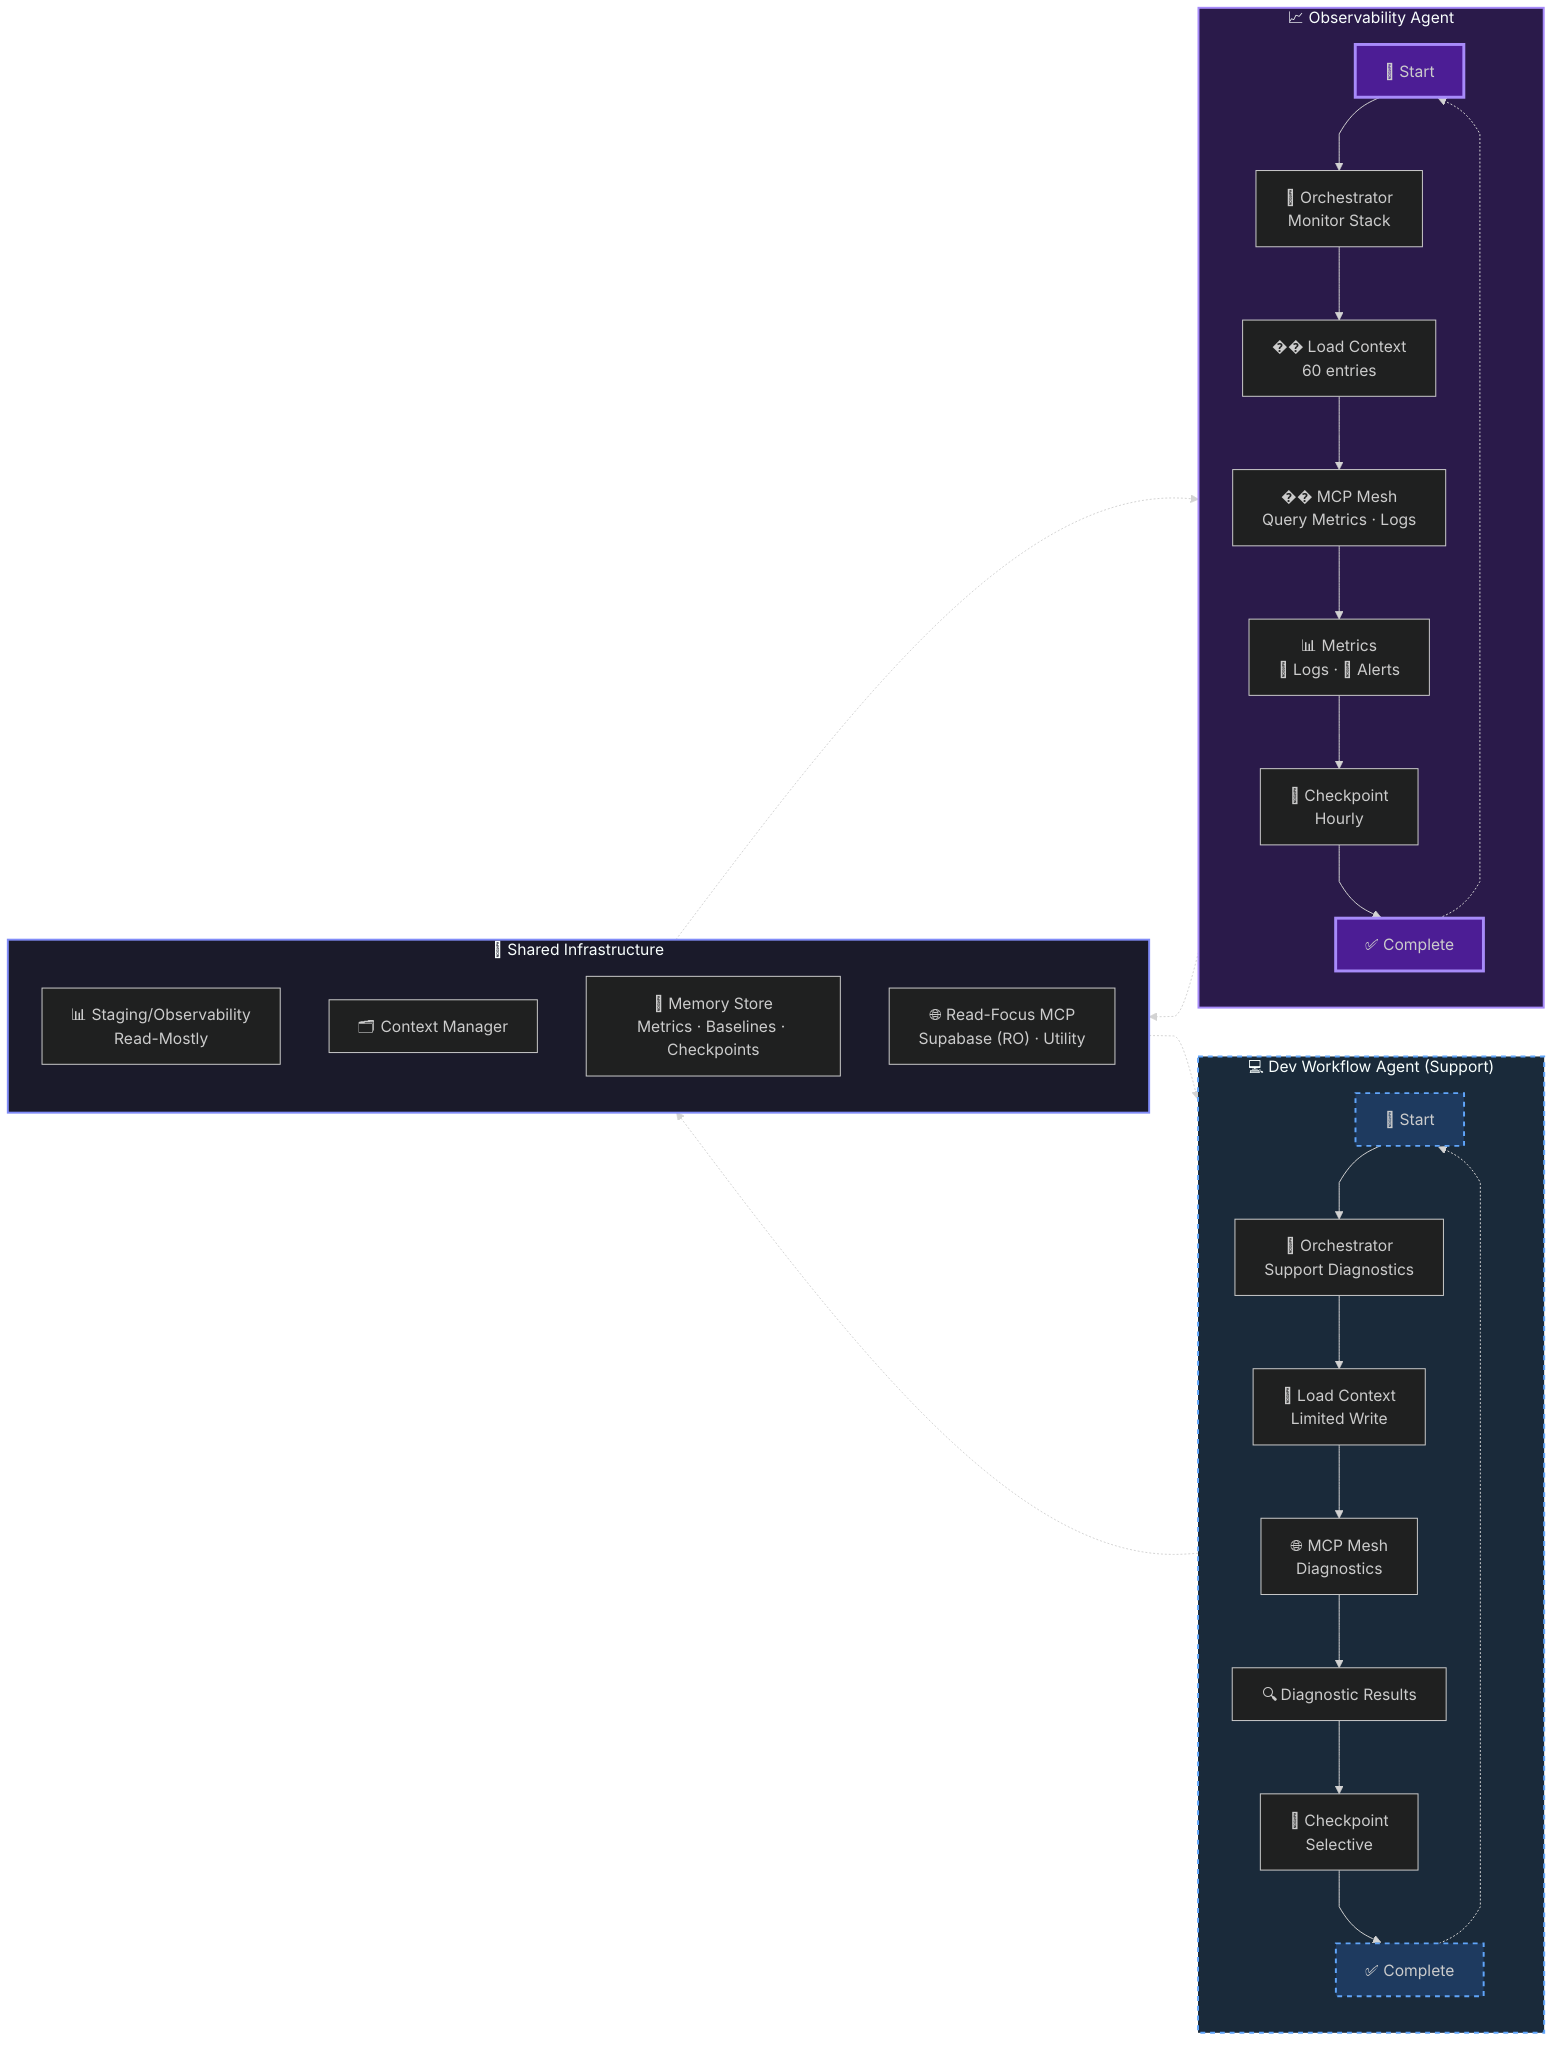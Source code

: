 %%{init: { "theme": "dark", "fontFamily": "Inter", "flowchart": { "htmlLabels": false, "curve": "monotoneX" } }}%%
flowchart LR
    subgraph OBS_FLOW["📈 Observability Agent"]
        direction TB
        OBS_START["🚀 Start"]
        OBS_ORCH["🧠 Orchestrator<br/>Monitor Stack"]
        OBS_MEM["�� Load Context<br/>60 entries"]
        OBS_MCP["�� MCP Mesh<br/>Query Metrics · Logs"]
        OBS_SIG["📊 Metrics<br/>📜 Logs · 🚨 Alerts"]
        OBS_SAVE["💾 Checkpoint<br/>Hourly"]
        OBS_END["✅ Complete"]
        
        OBS_START --> OBS_ORCH
        OBS_ORCH --> OBS_MEM
        OBS_MEM --> OBS_MCP
        OBS_MCP --> OBS_SIG
        OBS_SIG --> OBS_SAVE
        OBS_SAVE --> OBS_END
        OBS_END -.-> OBS_START
    end

    subgraph DEV_FLOW["💻 Dev Workflow Agent (Support)"]
        direction TB
        DEV_START["🚀 Start"]
        DEV_ORCH["🧠 Orchestrator<br/>Support Diagnostics"]
        DEV_MEM["🧠 Load Context<br/>Limited Write"]
        DEV_MCP["🌐 MCP Mesh<br/>Diagnostics"]
        DEV_SIG["🔍 Diagnostic Results"]
        DEV_SAVE["💾 Checkpoint<br/>Selective"]
        DEV_END["✅ Complete"]
        
        DEV_START --> DEV_ORCH
        DEV_ORCH --> DEV_MEM
        DEV_MEM --> DEV_MCP
        DEV_MCP --> DEV_SIG
        DEV_SIG --> DEV_SAVE
        DEV_SAVE --> DEV_END
        DEV_END -.-> DEV_START
    end

    subgraph SHARED["🔄 Shared Infrastructure"]
        direction TB
        ENV["📊 Staging/Observability<br/>Read-Mostly"]
        CM["🗂️ Context Manager"]
        MEMORY["🧠 Memory Store<br/>Metrics · Baselines · Checkpoints"]
        MCP["🌐 Read-Focus MCP<br/>Supabase (RO) · Utility"]
    end

    OBS_FLOW -.-> SHARED
    DEV_FLOW -.-> SHARED
    SHARED -.-> OBS_FLOW
    SHARED -.-> DEV_FLOW

    style OBS_FLOW fill:#2a1a4a,stroke:#a78bfa,stroke-width:2px
    style DEV_FLOW fill:#1a2a3a,stroke:#60a5fa,stroke-width:2px,stroke-dasharray: 5 5
    style SHARED fill:#1a1a2a,stroke:#818cf8,stroke-width:2px
    style OBS_START fill:#4c1d95,stroke:#a78bfa,stroke-width:3px
    style DEV_START fill:#1e3a5f,stroke:#60a5fa,stroke-width:2px,stroke-dasharray: 5 5
    style OBS_END fill:#4c1d95,stroke:#a78bfa,stroke-width:3px
    style DEV_END fill:#1e3a5f,stroke:#60a5fa,stroke-width:2px,stroke-dasharray: 5 5